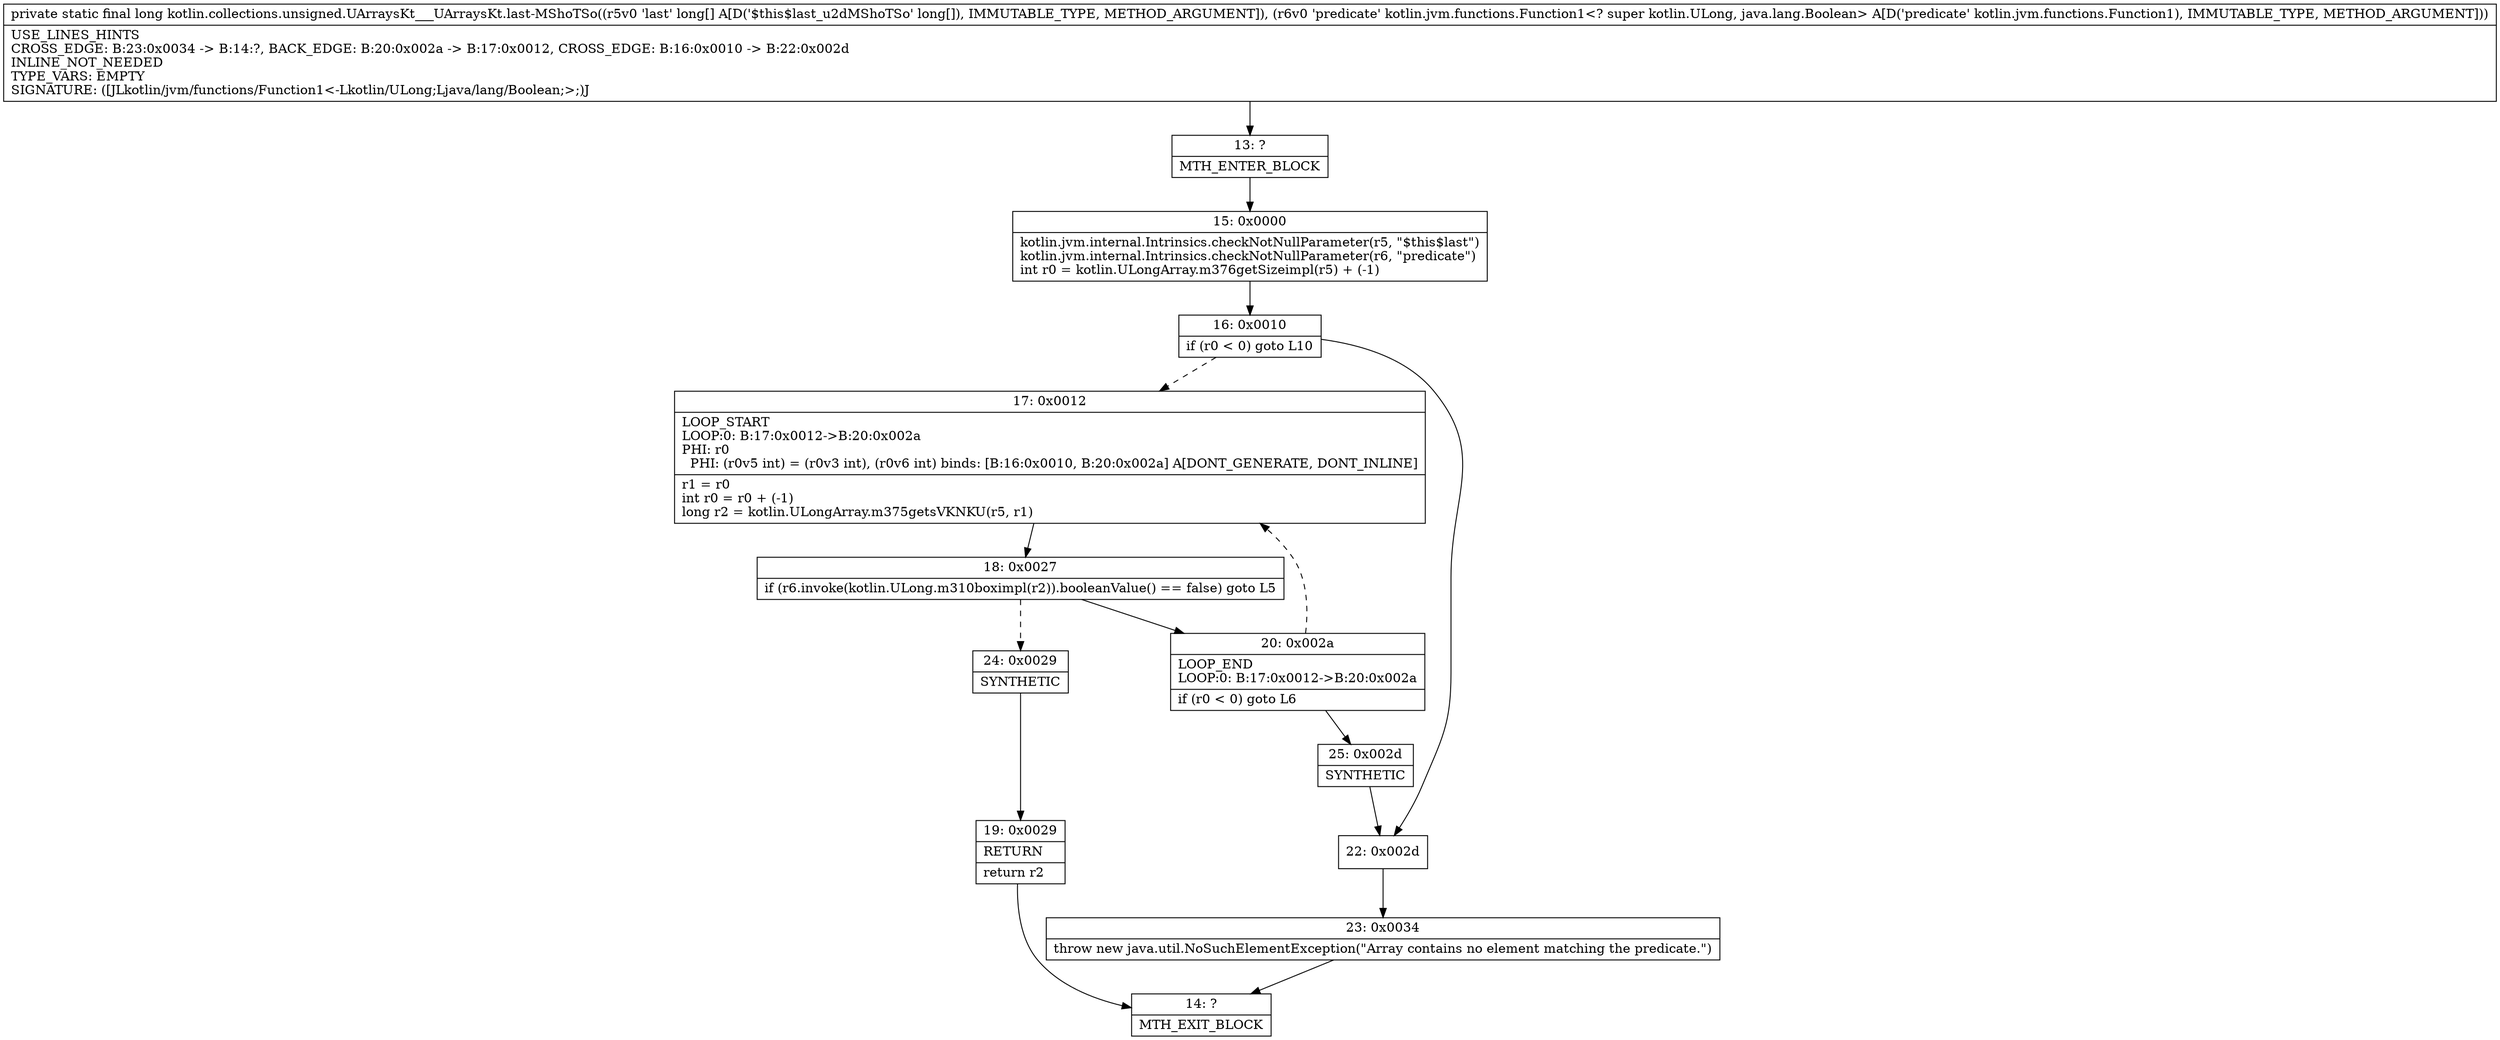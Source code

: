 digraph "CFG forkotlin.collections.unsigned.UArraysKt___UArraysKt.last\-MShoTSo([JLkotlin\/jvm\/functions\/Function1;)J" {
Node_13 [shape=record,label="{13\:\ ?|MTH_ENTER_BLOCK\l}"];
Node_15 [shape=record,label="{15\:\ 0x0000|kotlin.jvm.internal.Intrinsics.checkNotNullParameter(r5, \"$this$last\")\lkotlin.jvm.internal.Intrinsics.checkNotNullParameter(r6, \"predicate\")\lint r0 = kotlin.ULongArray.m376getSizeimpl(r5) + (\-1)\l}"];
Node_16 [shape=record,label="{16\:\ 0x0010|if (r0 \< 0) goto L10\l}"];
Node_17 [shape=record,label="{17\:\ 0x0012|LOOP_START\lLOOP:0: B:17:0x0012\-\>B:20:0x002a\lPHI: r0 \l  PHI: (r0v5 int) = (r0v3 int), (r0v6 int) binds: [B:16:0x0010, B:20:0x002a] A[DONT_GENERATE, DONT_INLINE]\l|r1 = r0\lint r0 = r0 + (\-1)\llong r2 = kotlin.ULongArray.m375getsVKNKU(r5, r1)\l}"];
Node_18 [shape=record,label="{18\:\ 0x0027|if (r6.invoke(kotlin.ULong.m310boximpl(r2)).booleanValue() == false) goto L5\l}"];
Node_20 [shape=record,label="{20\:\ 0x002a|LOOP_END\lLOOP:0: B:17:0x0012\-\>B:20:0x002a\l|if (r0 \< 0) goto L6\l}"];
Node_25 [shape=record,label="{25\:\ 0x002d|SYNTHETIC\l}"];
Node_24 [shape=record,label="{24\:\ 0x0029|SYNTHETIC\l}"];
Node_19 [shape=record,label="{19\:\ 0x0029|RETURN\l|return r2\l}"];
Node_14 [shape=record,label="{14\:\ ?|MTH_EXIT_BLOCK\l}"];
Node_22 [shape=record,label="{22\:\ 0x002d}"];
Node_23 [shape=record,label="{23\:\ 0x0034|throw new java.util.NoSuchElementException(\"Array contains no element matching the predicate.\")\l}"];
MethodNode[shape=record,label="{private static final long kotlin.collections.unsigned.UArraysKt___UArraysKt.last\-MShoTSo((r5v0 'last' long[] A[D('$this$last_u2dMShoTSo' long[]), IMMUTABLE_TYPE, METHOD_ARGUMENT]), (r6v0 'predicate' kotlin.jvm.functions.Function1\<? super kotlin.ULong, java.lang.Boolean\> A[D('predicate' kotlin.jvm.functions.Function1), IMMUTABLE_TYPE, METHOD_ARGUMENT]))  | USE_LINES_HINTS\lCROSS_EDGE: B:23:0x0034 \-\> B:14:?, BACK_EDGE: B:20:0x002a \-\> B:17:0x0012, CROSS_EDGE: B:16:0x0010 \-\> B:22:0x002d\lINLINE_NOT_NEEDED\lTYPE_VARS: EMPTY\lSIGNATURE: ([JLkotlin\/jvm\/functions\/Function1\<\-Lkotlin\/ULong;Ljava\/lang\/Boolean;\>;)J\l}"];
MethodNode -> Node_13;Node_13 -> Node_15;
Node_15 -> Node_16;
Node_16 -> Node_17[style=dashed];
Node_16 -> Node_22;
Node_17 -> Node_18;
Node_18 -> Node_20;
Node_18 -> Node_24[style=dashed];
Node_20 -> Node_17[style=dashed];
Node_20 -> Node_25;
Node_25 -> Node_22;
Node_24 -> Node_19;
Node_19 -> Node_14;
Node_22 -> Node_23;
Node_23 -> Node_14;
}

